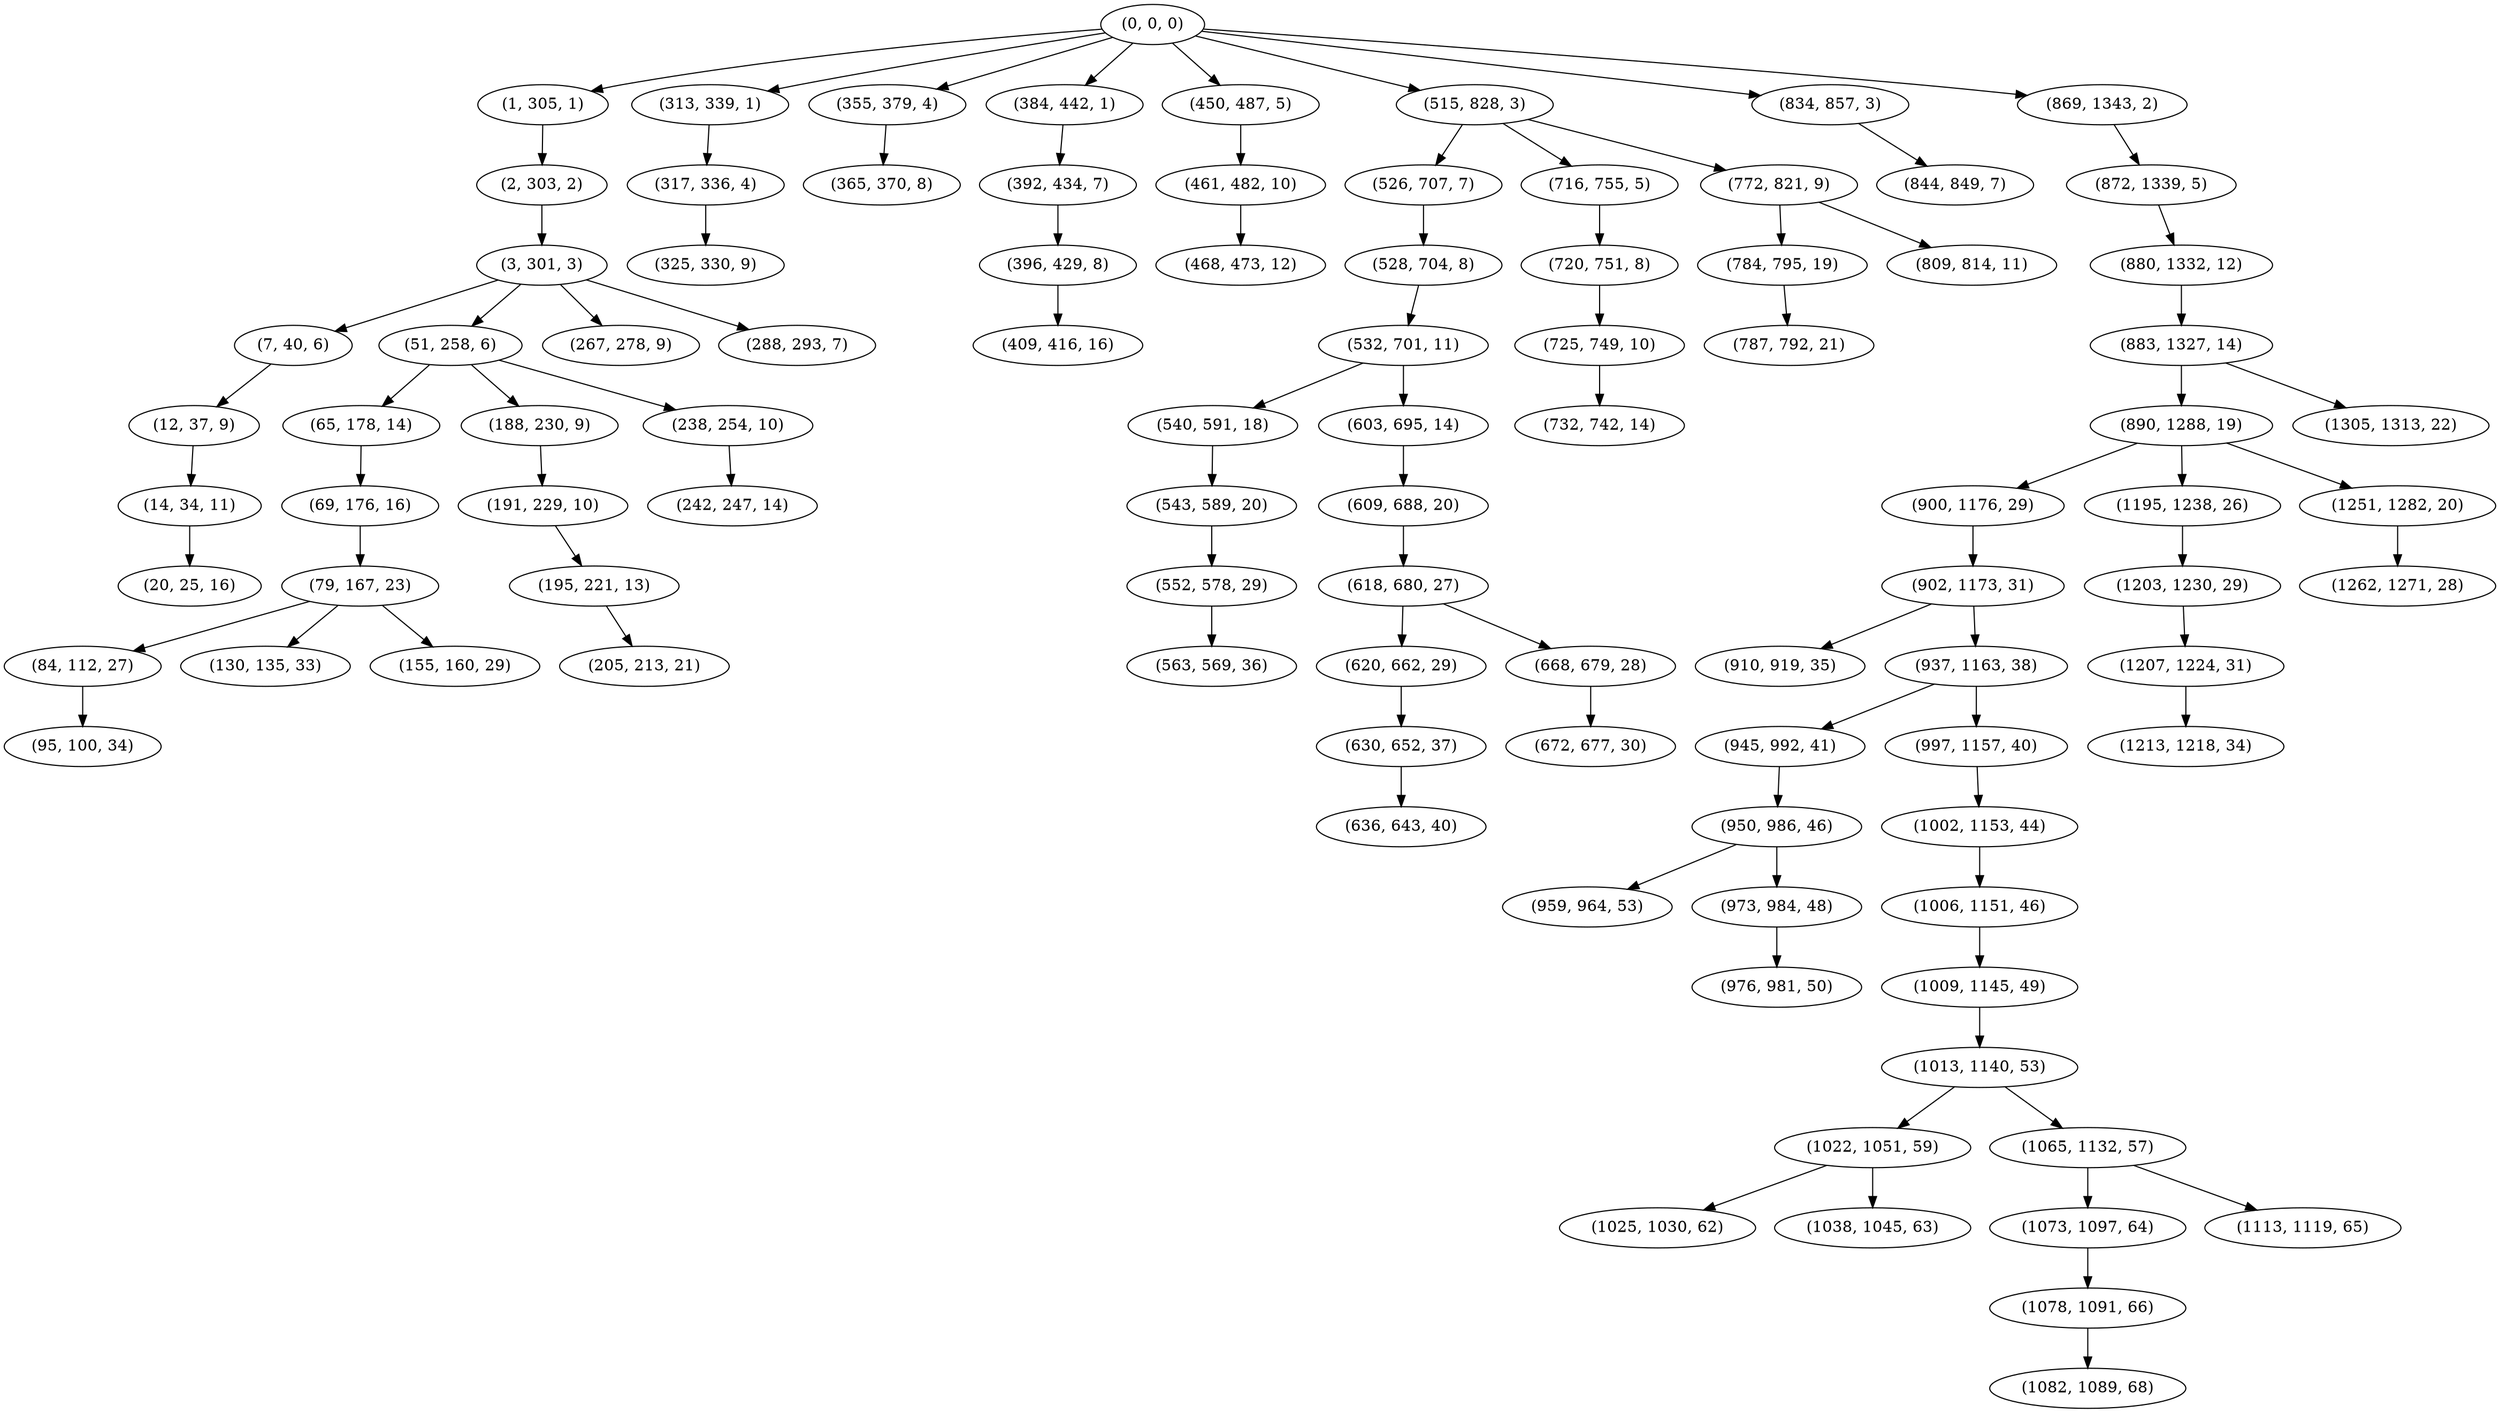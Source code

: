 digraph tree {
    "(0, 0, 0)";
    "(1, 305, 1)";
    "(2, 303, 2)";
    "(3, 301, 3)";
    "(7, 40, 6)";
    "(12, 37, 9)";
    "(14, 34, 11)";
    "(20, 25, 16)";
    "(51, 258, 6)";
    "(65, 178, 14)";
    "(69, 176, 16)";
    "(79, 167, 23)";
    "(84, 112, 27)";
    "(95, 100, 34)";
    "(130, 135, 33)";
    "(155, 160, 29)";
    "(188, 230, 9)";
    "(191, 229, 10)";
    "(195, 221, 13)";
    "(205, 213, 21)";
    "(238, 254, 10)";
    "(242, 247, 14)";
    "(267, 278, 9)";
    "(288, 293, 7)";
    "(313, 339, 1)";
    "(317, 336, 4)";
    "(325, 330, 9)";
    "(355, 379, 4)";
    "(365, 370, 8)";
    "(384, 442, 1)";
    "(392, 434, 7)";
    "(396, 429, 8)";
    "(409, 416, 16)";
    "(450, 487, 5)";
    "(461, 482, 10)";
    "(468, 473, 12)";
    "(515, 828, 3)";
    "(526, 707, 7)";
    "(528, 704, 8)";
    "(532, 701, 11)";
    "(540, 591, 18)";
    "(543, 589, 20)";
    "(552, 578, 29)";
    "(563, 569, 36)";
    "(603, 695, 14)";
    "(609, 688, 20)";
    "(618, 680, 27)";
    "(620, 662, 29)";
    "(630, 652, 37)";
    "(636, 643, 40)";
    "(668, 679, 28)";
    "(672, 677, 30)";
    "(716, 755, 5)";
    "(720, 751, 8)";
    "(725, 749, 10)";
    "(732, 742, 14)";
    "(772, 821, 9)";
    "(784, 795, 19)";
    "(787, 792, 21)";
    "(809, 814, 11)";
    "(834, 857, 3)";
    "(844, 849, 7)";
    "(869, 1343, 2)";
    "(872, 1339, 5)";
    "(880, 1332, 12)";
    "(883, 1327, 14)";
    "(890, 1288, 19)";
    "(900, 1176, 29)";
    "(902, 1173, 31)";
    "(910, 919, 35)";
    "(937, 1163, 38)";
    "(945, 992, 41)";
    "(950, 986, 46)";
    "(959, 964, 53)";
    "(973, 984, 48)";
    "(976, 981, 50)";
    "(997, 1157, 40)";
    "(1002, 1153, 44)";
    "(1006, 1151, 46)";
    "(1009, 1145, 49)";
    "(1013, 1140, 53)";
    "(1022, 1051, 59)";
    "(1025, 1030, 62)";
    "(1038, 1045, 63)";
    "(1065, 1132, 57)";
    "(1073, 1097, 64)";
    "(1078, 1091, 66)";
    "(1082, 1089, 68)";
    "(1113, 1119, 65)";
    "(1195, 1238, 26)";
    "(1203, 1230, 29)";
    "(1207, 1224, 31)";
    "(1213, 1218, 34)";
    "(1251, 1282, 20)";
    "(1262, 1271, 28)";
    "(1305, 1313, 22)";
    "(0, 0, 0)" -> "(1, 305, 1)";
    "(0, 0, 0)" -> "(313, 339, 1)";
    "(0, 0, 0)" -> "(355, 379, 4)";
    "(0, 0, 0)" -> "(384, 442, 1)";
    "(0, 0, 0)" -> "(450, 487, 5)";
    "(0, 0, 0)" -> "(515, 828, 3)";
    "(0, 0, 0)" -> "(834, 857, 3)";
    "(0, 0, 0)" -> "(869, 1343, 2)";
    "(1, 305, 1)" -> "(2, 303, 2)";
    "(2, 303, 2)" -> "(3, 301, 3)";
    "(3, 301, 3)" -> "(7, 40, 6)";
    "(3, 301, 3)" -> "(51, 258, 6)";
    "(3, 301, 3)" -> "(267, 278, 9)";
    "(3, 301, 3)" -> "(288, 293, 7)";
    "(7, 40, 6)" -> "(12, 37, 9)";
    "(12, 37, 9)" -> "(14, 34, 11)";
    "(14, 34, 11)" -> "(20, 25, 16)";
    "(51, 258, 6)" -> "(65, 178, 14)";
    "(51, 258, 6)" -> "(188, 230, 9)";
    "(51, 258, 6)" -> "(238, 254, 10)";
    "(65, 178, 14)" -> "(69, 176, 16)";
    "(69, 176, 16)" -> "(79, 167, 23)";
    "(79, 167, 23)" -> "(84, 112, 27)";
    "(79, 167, 23)" -> "(130, 135, 33)";
    "(79, 167, 23)" -> "(155, 160, 29)";
    "(84, 112, 27)" -> "(95, 100, 34)";
    "(188, 230, 9)" -> "(191, 229, 10)";
    "(191, 229, 10)" -> "(195, 221, 13)";
    "(195, 221, 13)" -> "(205, 213, 21)";
    "(238, 254, 10)" -> "(242, 247, 14)";
    "(313, 339, 1)" -> "(317, 336, 4)";
    "(317, 336, 4)" -> "(325, 330, 9)";
    "(355, 379, 4)" -> "(365, 370, 8)";
    "(384, 442, 1)" -> "(392, 434, 7)";
    "(392, 434, 7)" -> "(396, 429, 8)";
    "(396, 429, 8)" -> "(409, 416, 16)";
    "(450, 487, 5)" -> "(461, 482, 10)";
    "(461, 482, 10)" -> "(468, 473, 12)";
    "(515, 828, 3)" -> "(526, 707, 7)";
    "(515, 828, 3)" -> "(716, 755, 5)";
    "(515, 828, 3)" -> "(772, 821, 9)";
    "(526, 707, 7)" -> "(528, 704, 8)";
    "(528, 704, 8)" -> "(532, 701, 11)";
    "(532, 701, 11)" -> "(540, 591, 18)";
    "(532, 701, 11)" -> "(603, 695, 14)";
    "(540, 591, 18)" -> "(543, 589, 20)";
    "(543, 589, 20)" -> "(552, 578, 29)";
    "(552, 578, 29)" -> "(563, 569, 36)";
    "(603, 695, 14)" -> "(609, 688, 20)";
    "(609, 688, 20)" -> "(618, 680, 27)";
    "(618, 680, 27)" -> "(620, 662, 29)";
    "(618, 680, 27)" -> "(668, 679, 28)";
    "(620, 662, 29)" -> "(630, 652, 37)";
    "(630, 652, 37)" -> "(636, 643, 40)";
    "(668, 679, 28)" -> "(672, 677, 30)";
    "(716, 755, 5)" -> "(720, 751, 8)";
    "(720, 751, 8)" -> "(725, 749, 10)";
    "(725, 749, 10)" -> "(732, 742, 14)";
    "(772, 821, 9)" -> "(784, 795, 19)";
    "(772, 821, 9)" -> "(809, 814, 11)";
    "(784, 795, 19)" -> "(787, 792, 21)";
    "(834, 857, 3)" -> "(844, 849, 7)";
    "(869, 1343, 2)" -> "(872, 1339, 5)";
    "(872, 1339, 5)" -> "(880, 1332, 12)";
    "(880, 1332, 12)" -> "(883, 1327, 14)";
    "(883, 1327, 14)" -> "(890, 1288, 19)";
    "(883, 1327, 14)" -> "(1305, 1313, 22)";
    "(890, 1288, 19)" -> "(900, 1176, 29)";
    "(890, 1288, 19)" -> "(1195, 1238, 26)";
    "(890, 1288, 19)" -> "(1251, 1282, 20)";
    "(900, 1176, 29)" -> "(902, 1173, 31)";
    "(902, 1173, 31)" -> "(910, 919, 35)";
    "(902, 1173, 31)" -> "(937, 1163, 38)";
    "(937, 1163, 38)" -> "(945, 992, 41)";
    "(937, 1163, 38)" -> "(997, 1157, 40)";
    "(945, 992, 41)" -> "(950, 986, 46)";
    "(950, 986, 46)" -> "(959, 964, 53)";
    "(950, 986, 46)" -> "(973, 984, 48)";
    "(973, 984, 48)" -> "(976, 981, 50)";
    "(997, 1157, 40)" -> "(1002, 1153, 44)";
    "(1002, 1153, 44)" -> "(1006, 1151, 46)";
    "(1006, 1151, 46)" -> "(1009, 1145, 49)";
    "(1009, 1145, 49)" -> "(1013, 1140, 53)";
    "(1013, 1140, 53)" -> "(1022, 1051, 59)";
    "(1013, 1140, 53)" -> "(1065, 1132, 57)";
    "(1022, 1051, 59)" -> "(1025, 1030, 62)";
    "(1022, 1051, 59)" -> "(1038, 1045, 63)";
    "(1065, 1132, 57)" -> "(1073, 1097, 64)";
    "(1065, 1132, 57)" -> "(1113, 1119, 65)";
    "(1073, 1097, 64)" -> "(1078, 1091, 66)";
    "(1078, 1091, 66)" -> "(1082, 1089, 68)";
    "(1195, 1238, 26)" -> "(1203, 1230, 29)";
    "(1203, 1230, 29)" -> "(1207, 1224, 31)";
    "(1207, 1224, 31)" -> "(1213, 1218, 34)";
    "(1251, 1282, 20)" -> "(1262, 1271, 28)";
}
